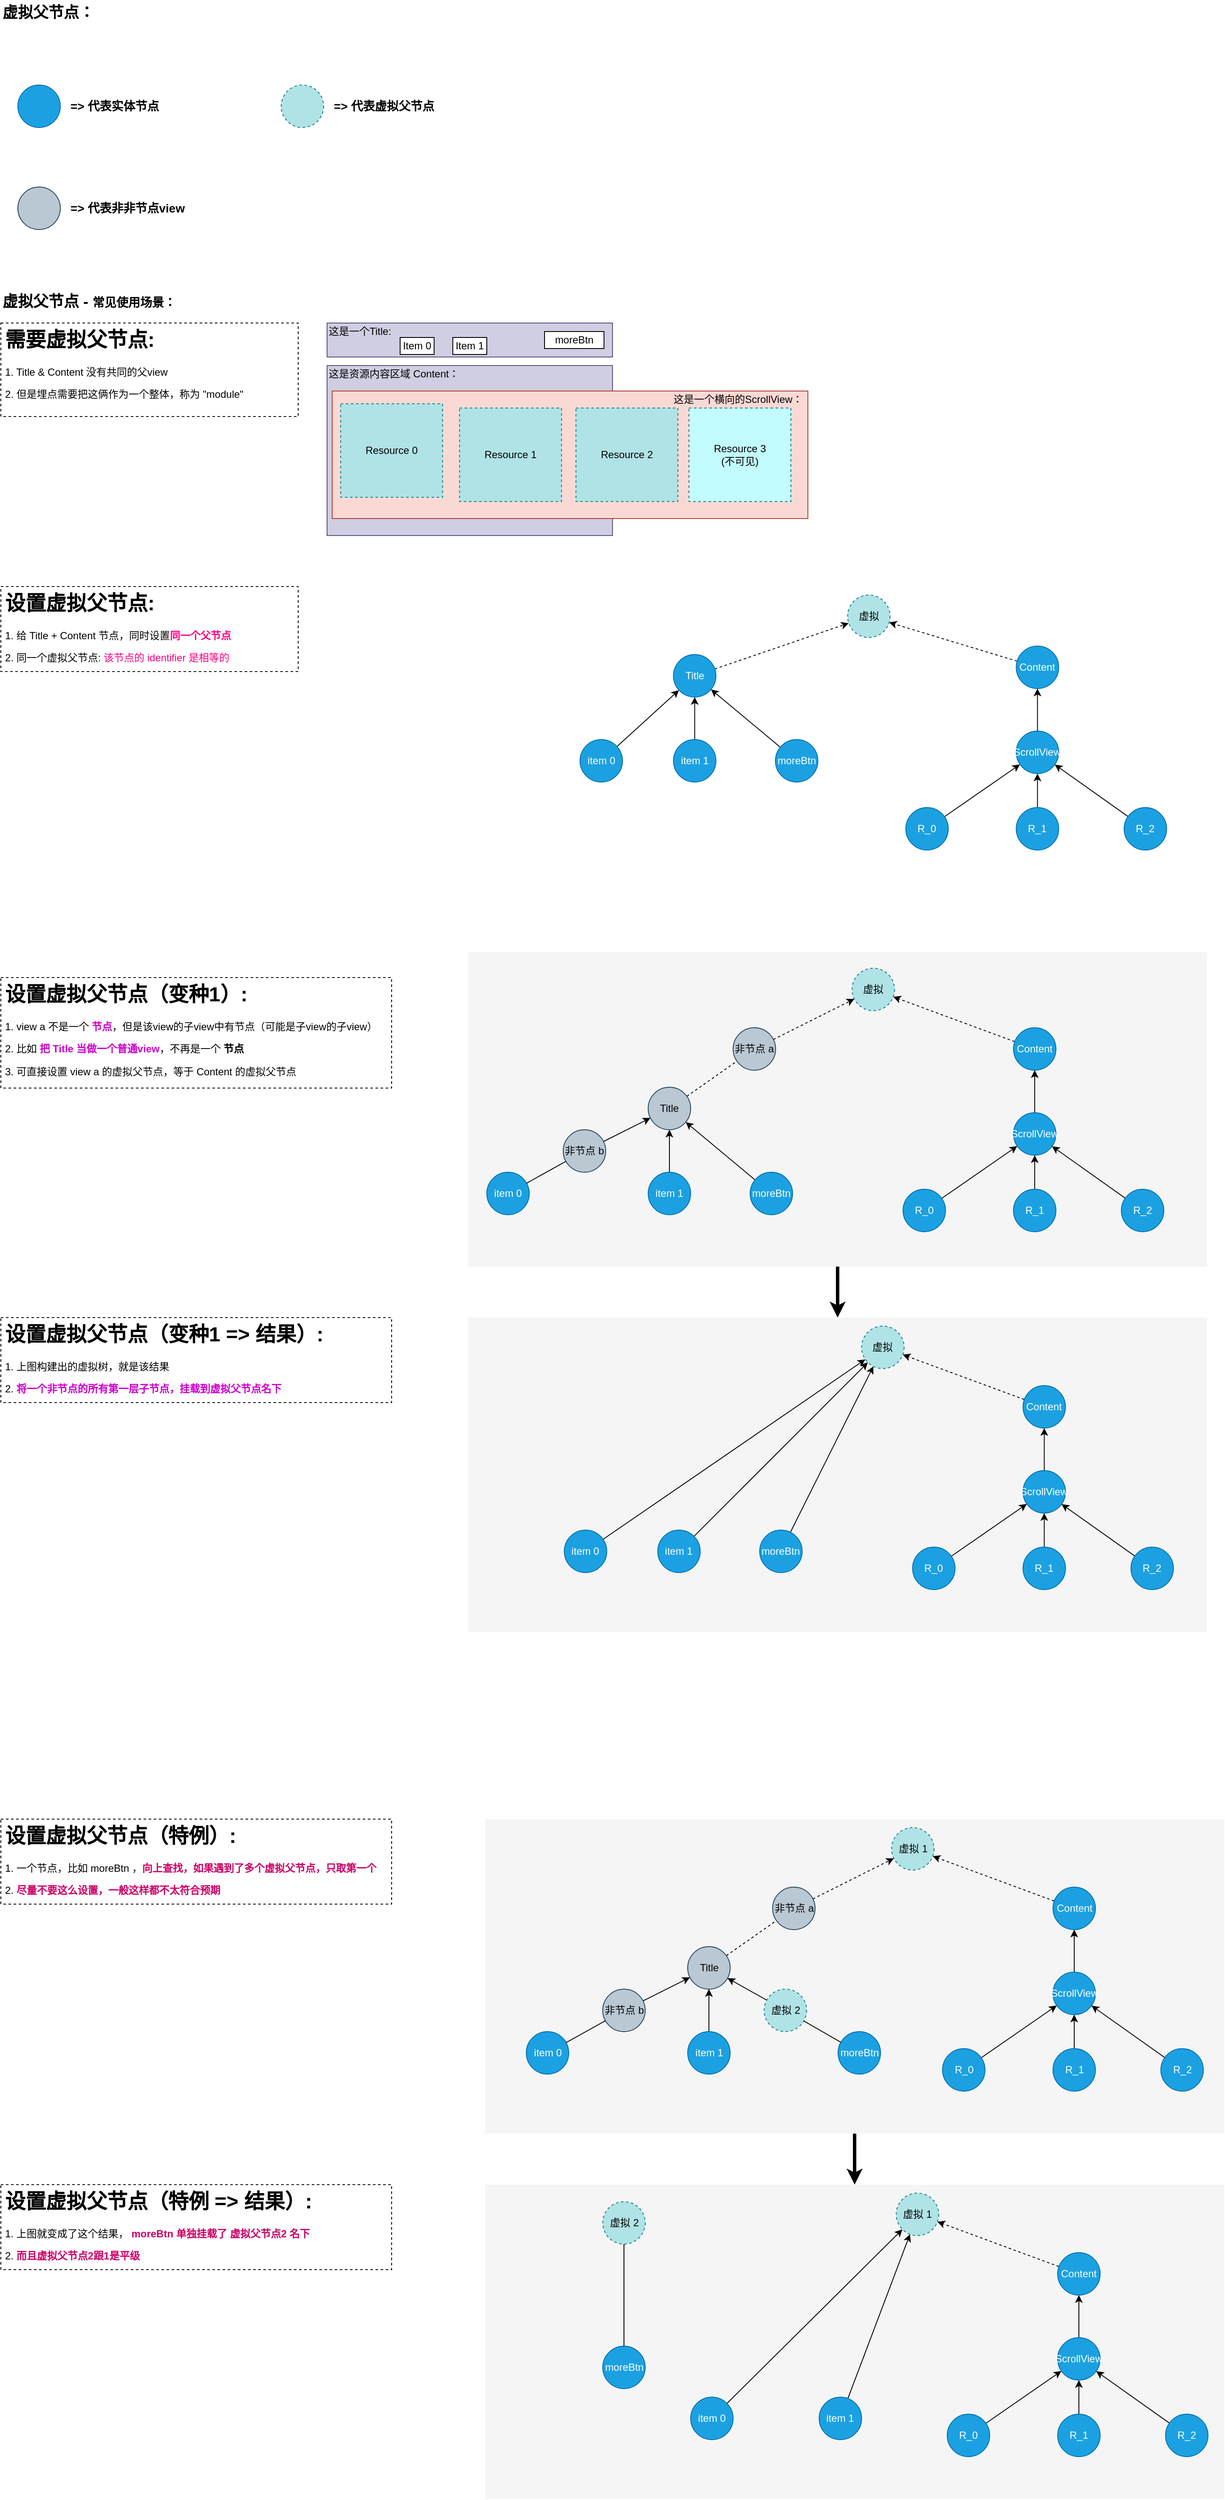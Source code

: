 <mxfile version="15.2.9" type="github">
  <diagram id="3_sE-vV-cq98WUEVYZYl" name="Page-1">
    <mxGraphModel dx="2022" dy="1129" grid="1" gridSize="10" guides="1" tooltips="1" connect="1" arrows="1" fold="1" page="1" pageScale="1" pageWidth="827" pageHeight="1169" math="0" shadow="0">
      <root>
        <mxCell id="0" />
        <mxCell id="1" parent="0" />
        <mxCell id="PMKHWleo4ZkFc0uf_kHP-162" style="edgeStyle=none;rounded=0;orthogonalLoop=1;jettySize=auto;html=1;strokeWidth=4;" edge="1" parent="1" source="PMKHWleo4ZkFc0uf_kHP-135" target="PMKHWleo4ZkFc0uf_kHP-136">
          <mxGeometry relative="1" as="geometry" />
        </mxCell>
        <mxCell id="PMKHWleo4ZkFc0uf_kHP-135" value="" style="rounded=0;whiteSpace=wrap;html=1;dashed=1;strokeColor=none;fillColor=#f5f5f5;fontColor=#333333;" vertex="1" parent="1">
          <mxGeometry x="600" y="2170" width="870" height="370" as="geometry" />
        </mxCell>
        <mxCell id="PMKHWleo4ZkFc0uf_kHP-132" value="" style="rounded=0;whiteSpace=wrap;html=1;dashed=1;strokeColor=none;fillColor=#f5f5f5;fontColor=#333333;" vertex="1" parent="1">
          <mxGeometry x="580" y="1580" width="870" height="370" as="geometry" />
        </mxCell>
        <mxCell id="PMKHWleo4ZkFc0uf_kHP-133" style="edgeStyle=none;rounded=0;orthogonalLoop=1;jettySize=auto;html=1;strokeWidth=4;" edge="1" parent="1" source="PMKHWleo4ZkFc0uf_kHP-131" target="PMKHWleo4ZkFc0uf_kHP-132">
          <mxGeometry relative="1" as="geometry" />
        </mxCell>
        <mxCell id="PMKHWleo4ZkFc0uf_kHP-131" value="" style="rounded=0;whiteSpace=wrap;html=1;dashed=1;strokeColor=none;fillColor=#f5f5f5;fontColor=#333333;" vertex="1" parent="1">
          <mxGeometry x="580" y="1150" width="870" height="370" as="geometry" />
        </mxCell>
        <mxCell id="PMKHWleo4ZkFc0uf_kHP-1" value="&lt;b&gt;&lt;font style=&quot;font-size: 18px&quot;&gt;虚拟父节点：&lt;/font&gt;&lt;/b&gt;" style="text;html=1;strokeColor=none;fillColor=none;align=left;verticalAlign=middle;whiteSpace=wrap;rounded=0;" vertex="1" parent="1">
          <mxGeometry x="30" y="30" width="180" height="30" as="geometry" />
        </mxCell>
        <mxCell id="PMKHWleo4ZkFc0uf_kHP-2" value="" style="ellipse;whiteSpace=wrap;html=1;aspect=fixed;fillColor=#1ba1e2;strokeColor=#006EAF;fontColor=#ffffff;" vertex="1" parent="1">
          <mxGeometry x="50" y="130" width="50" height="50" as="geometry" />
        </mxCell>
        <mxCell id="PMKHWleo4ZkFc0uf_kHP-3" value="" style="ellipse;whiteSpace=wrap;html=1;aspect=fixed;fillColor=#b0e3e6;strokeColor=#0e8088;dashed=1;" vertex="1" parent="1">
          <mxGeometry x="360" y="130" width="50" height="50" as="geometry" />
        </mxCell>
        <mxCell id="PMKHWleo4ZkFc0uf_kHP-4" value="&lt;font style=&quot;font-size: 14px&quot;&gt;&lt;b&gt;=&amp;gt; 代表实体节点&lt;/b&gt;&lt;/font&gt;" style="text;html=1;strokeColor=none;fillColor=none;align=left;verticalAlign=middle;whiteSpace=wrap;rounded=0;" vertex="1" parent="1">
          <mxGeometry x="110" y="145" width="150" height="20" as="geometry" />
        </mxCell>
        <mxCell id="PMKHWleo4ZkFc0uf_kHP-5" value="&lt;font style=&quot;font-size: 14px&quot;&gt;&lt;b&gt;=&amp;gt; 代表虚拟父节点&lt;/b&gt;&lt;/font&gt;" style="text;html=1;strokeColor=none;fillColor=none;align=left;verticalAlign=middle;whiteSpace=wrap;rounded=0;" vertex="1" parent="1">
          <mxGeometry x="420" y="145" width="150" height="20" as="geometry" />
        </mxCell>
        <mxCell id="PMKHWleo4ZkFc0uf_kHP-31" style="edgeStyle=none;rounded=0;orthogonalLoop=1;jettySize=auto;html=1;dashed=1;" edge="1" parent="1" source="PMKHWleo4ZkFc0uf_kHP-6" target="PMKHWleo4ZkFc0uf_kHP-29">
          <mxGeometry relative="1" as="geometry" />
        </mxCell>
        <mxCell id="PMKHWleo4ZkFc0uf_kHP-6" value="Content" style="ellipse;whiteSpace=wrap;html=1;aspect=fixed;fillColor=#1ba1e2;strokeColor=#006EAF;fontColor=#ffffff;" vertex="1" parent="1">
          <mxGeometry x="1225.25" y="790" width="50" height="50" as="geometry" />
        </mxCell>
        <mxCell id="PMKHWleo4ZkFc0uf_kHP-8" value="&lt;b&gt;&lt;font style=&quot;font-size: 18px&quot;&gt;虚拟父节点 - &lt;/font&gt;&lt;font style=&quot;font-size: 14px&quot;&gt;常见使用场景：&lt;/font&gt;&lt;/b&gt;" style="text;html=1;strokeColor=none;fillColor=none;align=left;verticalAlign=middle;whiteSpace=wrap;rounded=0;" vertex="1" parent="1">
          <mxGeometry x="30" y="370" width="270" height="30" as="geometry" />
        </mxCell>
        <mxCell id="PMKHWleo4ZkFc0uf_kHP-9" value="" style="ellipse;whiteSpace=wrap;html=1;aspect=fixed;fillColor=#bac8d3;strokeColor=#23445d;" vertex="1" parent="1">
          <mxGeometry x="50" y="250" width="50" height="50" as="geometry" />
        </mxCell>
        <mxCell id="PMKHWleo4ZkFc0uf_kHP-10" value="&lt;font style=&quot;font-size: 14px&quot;&gt;&lt;b&gt;=&amp;gt; 代表非非节点view&lt;/b&gt;&lt;/font&gt;" style="text;html=1;strokeColor=none;fillColor=none;align=left;verticalAlign=middle;whiteSpace=wrap;rounded=0;" vertex="1" parent="1">
          <mxGeometry x="110" y="265" width="170" height="20" as="geometry" />
        </mxCell>
        <mxCell id="PMKHWleo4ZkFc0uf_kHP-30" style="rounded=0;orthogonalLoop=1;jettySize=auto;html=1;dashed=1;" edge="1" parent="1" source="PMKHWleo4ZkFc0uf_kHP-11" target="PMKHWleo4ZkFc0uf_kHP-29">
          <mxGeometry relative="1" as="geometry" />
        </mxCell>
        <mxCell id="PMKHWleo4ZkFc0uf_kHP-11" value="Title" style="ellipse;whiteSpace=wrap;html=1;aspect=fixed;fillColor=#1ba1e2;strokeColor=#006EAF;fontColor=#ffffff;" vertex="1" parent="1">
          <mxGeometry x="821.75" y="800" width="50" height="50" as="geometry" />
        </mxCell>
        <mxCell id="PMKHWleo4ZkFc0uf_kHP-12" value="" style="rounded=0;whiteSpace=wrap;html=1;fillColor=#d0cee2;strokeColor=#56517e;" vertex="1" parent="1">
          <mxGeometry x="414" y="410" width="336" height="40" as="geometry" />
        </mxCell>
        <mxCell id="PMKHWleo4ZkFc0uf_kHP-13" value="" style="rounded=0;whiteSpace=wrap;html=1;fillColor=#d0cee2;strokeColor=#56517e;" vertex="1" parent="1">
          <mxGeometry x="414" y="460" width="336" height="200" as="geometry" />
        </mxCell>
        <mxCell id="PMKHWleo4ZkFc0uf_kHP-14" value="这是资源内容区域 Content：" style="text;html=1;strokeColor=none;fillColor=none;align=left;verticalAlign=middle;whiteSpace=wrap;rounded=0;" vertex="1" parent="1">
          <mxGeometry x="414" y="460" width="186" height="20" as="geometry" />
        </mxCell>
        <mxCell id="PMKHWleo4ZkFc0uf_kHP-15" value="这是一个Title:" style="text;html=1;strokeColor=none;fillColor=none;align=left;verticalAlign=middle;whiteSpace=wrap;rounded=0;" vertex="1" parent="1">
          <mxGeometry x="414" y="410" width="86" height="20" as="geometry" />
        </mxCell>
        <mxCell id="PMKHWleo4ZkFc0uf_kHP-16" value="Item 0" style="rounded=0;whiteSpace=wrap;html=1;" vertex="1" parent="1">
          <mxGeometry x="500" y="427" width="40" height="20" as="geometry" />
        </mxCell>
        <mxCell id="PMKHWleo4ZkFc0uf_kHP-17" value="Item 1" style="rounded=0;whiteSpace=wrap;html=1;" vertex="1" parent="1">
          <mxGeometry x="562" y="427" width="40" height="20" as="geometry" />
        </mxCell>
        <mxCell id="PMKHWleo4ZkFc0uf_kHP-18" value="moreBtn" style="rounded=0;whiteSpace=wrap;html=1;" vertex="1" parent="1">
          <mxGeometry x="670" y="420" width="70" height="20" as="geometry" />
        </mxCell>
        <mxCell id="PMKHWleo4ZkFc0uf_kHP-20" value="" style="rounded=0;whiteSpace=wrap;html=1;fillColor=#fad9d5;strokeColor=#ae4132;" vertex="1" parent="1">
          <mxGeometry x="420" y="490" width="560" height="150" as="geometry" />
        </mxCell>
        <mxCell id="PMKHWleo4ZkFc0uf_kHP-21" value="这是一个横向的ScrollView：" style="text;html=1;strokeColor=none;fillColor=none;align=left;verticalAlign=middle;whiteSpace=wrap;rounded=0;" vertex="1" parent="1">
          <mxGeometry x="820" y="490" width="160" height="20" as="geometry" />
        </mxCell>
        <mxCell id="PMKHWleo4ZkFc0uf_kHP-23" value="Resource 0" style="rounded=0;whiteSpace=wrap;html=1;dashed=1;strokeColor=#0e8088;fillColor=#b0e3e6;" vertex="1" parent="1">
          <mxGeometry x="430" y="505" width="120" height="110" as="geometry" />
        </mxCell>
        <mxCell id="PMKHWleo4ZkFc0uf_kHP-24" value="Resource 1" style="rounded=0;whiteSpace=wrap;html=1;dashed=1;strokeColor=#0e8088;fillColor=#b0e3e6;" vertex="1" parent="1">
          <mxGeometry x="570" y="510" width="120" height="110" as="geometry" />
        </mxCell>
        <mxCell id="PMKHWleo4ZkFc0uf_kHP-25" value="Resource 2" style="rounded=0;whiteSpace=wrap;html=1;dashed=1;strokeColor=#0e8088;fillColor=#b0e3e6;" vertex="1" parent="1">
          <mxGeometry x="707" y="510" width="120" height="110" as="geometry" />
        </mxCell>
        <mxCell id="PMKHWleo4ZkFc0uf_kHP-26" value="Resource 3&lt;br&gt;(不可见)" style="rounded=0;whiteSpace=wrap;html=1;dashed=1;strokeColor=#0e8088;fillColor=#C3FCFF;" vertex="1" parent="1">
          <mxGeometry x="840" y="510" width="120" height="110" as="geometry" />
        </mxCell>
        <mxCell id="PMKHWleo4ZkFc0uf_kHP-28" value="&lt;h1&gt;需要虚拟父节点:&amp;nbsp;&lt;/h1&gt;&lt;p&gt;1. Title &amp;amp; Content 没有共同的父view&lt;/p&gt;&lt;p&gt;2. 但是埋点需要把这俩作为一个整体，称为 &quot;module&quot;&lt;/p&gt;" style="text;html=1;strokeColor=default;fillColor=none;spacing=5;spacingTop=-20;whiteSpace=wrap;overflow=hidden;rounded=0;dashed=1;" vertex="1" parent="1">
          <mxGeometry x="30" y="410" width="350" height="110" as="geometry" />
        </mxCell>
        <mxCell id="PMKHWleo4ZkFc0uf_kHP-29" value="虚拟" style="ellipse;whiteSpace=wrap;html=1;aspect=fixed;fillColor=#b0e3e6;strokeColor=#0e8088;dashed=1;" vertex="1" parent="1">
          <mxGeometry x="1026.75" y="730" width="50" height="50" as="geometry" />
        </mxCell>
        <mxCell id="PMKHWleo4ZkFc0uf_kHP-35" style="edgeStyle=none;rounded=0;orthogonalLoop=1;jettySize=auto;html=1;" edge="1" parent="1" source="PMKHWleo4ZkFc0uf_kHP-32" target="PMKHWleo4ZkFc0uf_kHP-11">
          <mxGeometry relative="1" as="geometry" />
        </mxCell>
        <mxCell id="PMKHWleo4ZkFc0uf_kHP-32" value="item 0" style="ellipse;whiteSpace=wrap;html=1;aspect=fixed;fillColor=#1ba1e2;strokeColor=#006EAF;fontColor=#ffffff;" vertex="1" parent="1">
          <mxGeometry x="711.75" y="900" width="50" height="50" as="geometry" />
        </mxCell>
        <mxCell id="PMKHWleo4ZkFc0uf_kHP-36" style="edgeStyle=none;rounded=0;orthogonalLoop=1;jettySize=auto;html=1;" edge="1" parent="1" source="PMKHWleo4ZkFc0uf_kHP-33" target="PMKHWleo4ZkFc0uf_kHP-11">
          <mxGeometry relative="1" as="geometry" />
        </mxCell>
        <mxCell id="PMKHWleo4ZkFc0uf_kHP-33" value="item 1" style="ellipse;whiteSpace=wrap;html=1;aspect=fixed;fillColor=#1ba1e2;strokeColor=#006EAF;fontColor=#ffffff;" vertex="1" parent="1">
          <mxGeometry x="821.75" y="900" width="50" height="50" as="geometry" />
        </mxCell>
        <mxCell id="PMKHWleo4ZkFc0uf_kHP-37" style="edgeStyle=none;rounded=0;orthogonalLoop=1;jettySize=auto;html=1;" edge="1" parent="1" source="PMKHWleo4ZkFc0uf_kHP-34" target="PMKHWleo4ZkFc0uf_kHP-11">
          <mxGeometry relative="1" as="geometry" />
        </mxCell>
        <mxCell id="PMKHWleo4ZkFc0uf_kHP-34" value="moreBtn" style="ellipse;whiteSpace=wrap;html=1;aspect=fixed;fillColor=#1ba1e2;strokeColor=#006EAF;fontColor=#ffffff;" vertex="1" parent="1">
          <mxGeometry x="941.75" y="900" width="50" height="50" as="geometry" />
        </mxCell>
        <mxCell id="PMKHWleo4ZkFc0uf_kHP-42" style="edgeStyle=none;rounded=0;orthogonalLoop=1;jettySize=auto;html=1;" edge="1" parent="1" source="PMKHWleo4ZkFc0uf_kHP-38" target="PMKHWleo4ZkFc0uf_kHP-6">
          <mxGeometry relative="1" as="geometry" />
        </mxCell>
        <mxCell id="PMKHWleo4ZkFc0uf_kHP-38" value="ScrollView" style="ellipse;whiteSpace=wrap;html=1;aspect=fixed;fillColor=#1ba1e2;strokeColor=#006EAF;fontColor=#ffffff;" vertex="1" parent="1">
          <mxGeometry x="1225.25" y="890" width="50" height="50" as="geometry" />
        </mxCell>
        <mxCell id="PMKHWleo4ZkFc0uf_kHP-43" style="edgeStyle=none;rounded=0;orthogonalLoop=1;jettySize=auto;html=1;" edge="1" parent="1" source="PMKHWleo4ZkFc0uf_kHP-39" target="PMKHWleo4ZkFc0uf_kHP-38">
          <mxGeometry relative="1" as="geometry" />
        </mxCell>
        <mxCell id="PMKHWleo4ZkFc0uf_kHP-39" value="R_0" style="ellipse;whiteSpace=wrap;html=1;aspect=fixed;fillColor=#1ba1e2;strokeColor=#006EAF;fontColor=#ffffff;" vertex="1" parent="1">
          <mxGeometry x="1095.25" y="980" width="50" height="50" as="geometry" />
        </mxCell>
        <mxCell id="PMKHWleo4ZkFc0uf_kHP-44" style="edgeStyle=none;rounded=0;orthogonalLoop=1;jettySize=auto;html=1;" edge="1" parent="1" source="PMKHWleo4ZkFc0uf_kHP-40" target="PMKHWleo4ZkFc0uf_kHP-38">
          <mxGeometry relative="1" as="geometry" />
        </mxCell>
        <mxCell id="PMKHWleo4ZkFc0uf_kHP-40" value="R_1" style="ellipse;whiteSpace=wrap;html=1;aspect=fixed;fillColor=#1ba1e2;strokeColor=#006EAF;fontColor=#ffffff;" vertex="1" parent="1">
          <mxGeometry x="1225.25" y="980" width="50" height="50" as="geometry" />
        </mxCell>
        <mxCell id="PMKHWleo4ZkFc0uf_kHP-45" style="edgeStyle=none;rounded=0;orthogonalLoop=1;jettySize=auto;html=1;" edge="1" parent="1" source="PMKHWleo4ZkFc0uf_kHP-41" target="PMKHWleo4ZkFc0uf_kHP-38">
          <mxGeometry relative="1" as="geometry" />
        </mxCell>
        <mxCell id="PMKHWleo4ZkFc0uf_kHP-41" value="R_2" style="ellipse;whiteSpace=wrap;html=1;aspect=fixed;fillColor=#1ba1e2;strokeColor=#006EAF;fontColor=#ffffff;" vertex="1" parent="1">
          <mxGeometry x="1352.25" y="980" width="50" height="50" as="geometry" />
        </mxCell>
        <mxCell id="PMKHWleo4ZkFc0uf_kHP-46" value="&lt;h1&gt;设置虚拟父节点:&amp;nbsp;&lt;/h1&gt;&lt;p&gt;1. 给 Title + Content 节点，同时设置&lt;b&gt;&lt;font color=&quot;#ff0080&quot;&gt;同一个父节点&lt;/font&gt;&lt;/b&gt;&lt;/p&gt;&lt;p&gt;2. 同一个虚拟父节点: &lt;font color=&quot;#ff0080&quot;&gt;该节点的 identifier 是相等的&lt;/font&gt;&lt;/p&gt;" style="text;html=1;strokeColor=default;fillColor=none;spacing=5;spacingTop=-20;whiteSpace=wrap;overflow=hidden;rounded=0;dashed=1;" vertex="1" parent="1">
          <mxGeometry x="30" y="720" width="350" height="100" as="geometry" />
        </mxCell>
        <mxCell id="PMKHWleo4ZkFc0uf_kHP-47" style="edgeStyle=none;rounded=0;orthogonalLoop=1;jettySize=auto;html=1;dashed=1;" edge="1" parent="1" source="PMKHWleo4ZkFc0uf_kHP-48" target="PMKHWleo4ZkFc0uf_kHP-51">
          <mxGeometry relative="1" as="geometry" />
        </mxCell>
        <mxCell id="PMKHWleo4ZkFc0uf_kHP-48" value="Content" style="ellipse;whiteSpace=wrap;html=1;aspect=fixed;fillColor=#1ba1e2;strokeColor=#006EAF;fontColor=#ffffff;" vertex="1" parent="1">
          <mxGeometry x="1222" y="1239" width="50" height="50" as="geometry" />
        </mxCell>
        <mxCell id="PMKHWleo4ZkFc0uf_kHP-49" style="rounded=0;orthogonalLoop=1;jettySize=auto;html=1;dashed=1;startArrow=none;" edge="1" parent="1" source="PMKHWleo4ZkFc0uf_kHP-66" target="PMKHWleo4ZkFc0uf_kHP-51">
          <mxGeometry relative="1" as="geometry" />
        </mxCell>
        <mxCell id="PMKHWleo4ZkFc0uf_kHP-51" value="虚拟" style="ellipse;whiteSpace=wrap;html=1;aspect=fixed;fillColor=#b0e3e6;strokeColor=#0e8088;dashed=1;" vertex="1" parent="1">
          <mxGeometry x="1032" y="1169" width="50" height="50" as="geometry" />
        </mxCell>
        <mxCell id="PMKHWleo4ZkFc0uf_kHP-52" style="edgeStyle=none;rounded=0;orthogonalLoop=1;jettySize=auto;html=1;startArrow=none;" edge="1" parent="1" source="PMKHWleo4ZkFc0uf_kHP-93" target="PMKHWleo4ZkFc0uf_kHP-69">
          <mxGeometry relative="1" as="geometry">
            <mxPoint x="798.501" y="1380.817" as="targetPoint" />
          </mxGeometry>
        </mxCell>
        <mxCell id="PMKHWleo4ZkFc0uf_kHP-53" value="item 0" style="ellipse;whiteSpace=wrap;html=1;aspect=fixed;fillColor=#1ba1e2;strokeColor=#006EAF;fontColor=#ffffff;" vertex="1" parent="1">
          <mxGeometry x="602" y="1409" width="50" height="50" as="geometry" />
        </mxCell>
        <mxCell id="PMKHWleo4ZkFc0uf_kHP-54" style="edgeStyle=none;rounded=0;orthogonalLoop=1;jettySize=auto;html=1;" edge="1" parent="1" source="PMKHWleo4ZkFc0uf_kHP-55" target="PMKHWleo4ZkFc0uf_kHP-69">
          <mxGeometry relative="1" as="geometry">
            <mxPoint x="817" y="1389" as="targetPoint" />
          </mxGeometry>
        </mxCell>
        <mxCell id="PMKHWleo4ZkFc0uf_kHP-55" value="item 1" style="ellipse;whiteSpace=wrap;html=1;aspect=fixed;fillColor=#1ba1e2;strokeColor=#006EAF;fontColor=#ffffff;" vertex="1" parent="1">
          <mxGeometry x="792" y="1409" width="50" height="50" as="geometry" />
        </mxCell>
        <mxCell id="PMKHWleo4ZkFc0uf_kHP-56" style="edgeStyle=none;rounded=0;orthogonalLoop=1;jettySize=auto;html=1;" edge="1" parent="1" source="PMKHWleo4ZkFc0uf_kHP-57" target="PMKHWleo4ZkFc0uf_kHP-69">
          <mxGeometry relative="1" as="geometry">
            <mxPoint x="836.206" y="1380.005" as="targetPoint" />
          </mxGeometry>
        </mxCell>
        <mxCell id="PMKHWleo4ZkFc0uf_kHP-57" value="moreBtn" style="ellipse;whiteSpace=wrap;html=1;aspect=fixed;fillColor=#1ba1e2;strokeColor=#006EAF;fontColor=#ffffff;" vertex="1" parent="1">
          <mxGeometry x="912" y="1409" width="50" height="50" as="geometry" />
        </mxCell>
        <mxCell id="PMKHWleo4ZkFc0uf_kHP-58" style="edgeStyle=none;rounded=0;orthogonalLoop=1;jettySize=auto;html=1;" edge="1" parent="1" source="PMKHWleo4ZkFc0uf_kHP-59" target="PMKHWleo4ZkFc0uf_kHP-48">
          <mxGeometry relative="1" as="geometry" />
        </mxCell>
        <mxCell id="PMKHWleo4ZkFc0uf_kHP-59" value="ScrollView" style="ellipse;whiteSpace=wrap;html=1;aspect=fixed;fillColor=#1ba1e2;strokeColor=#006EAF;fontColor=#ffffff;" vertex="1" parent="1">
          <mxGeometry x="1222" y="1339" width="50" height="50" as="geometry" />
        </mxCell>
        <mxCell id="PMKHWleo4ZkFc0uf_kHP-60" style="edgeStyle=none;rounded=0;orthogonalLoop=1;jettySize=auto;html=1;" edge="1" parent="1" source="PMKHWleo4ZkFc0uf_kHP-61" target="PMKHWleo4ZkFc0uf_kHP-59">
          <mxGeometry relative="1" as="geometry" />
        </mxCell>
        <mxCell id="PMKHWleo4ZkFc0uf_kHP-61" value="R_0" style="ellipse;whiteSpace=wrap;html=1;aspect=fixed;fillColor=#1ba1e2;strokeColor=#006EAF;fontColor=#ffffff;" vertex="1" parent="1">
          <mxGeometry x="1092" y="1429" width="50" height="50" as="geometry" />
        </mxCell>
        <mxCell id="PMKHWleo4ZkFc0uf_kHP-62" style="edgeStyle=none;rounded=0;orthogonalLoop=1;jettySize=auto;html=1;" edge="1" parent="1" source="PMKHWleo4ZkFc0uf_kHP-63" target="PMKHWleo4ZkFc0uf_kHP-59">
          <mxGeometry relative="1" as="geometry" />
        </mxCell>
        <mxCell id="PMKHWleo4ZkFc0uf_kHP-63" value="R_1" style="ellipse;whiteSpace=wrap;html=1;aspect=fixed;fillColor=#1ba1e2;strokeColor=#006EAF;fontColor=#ffffff;" vertex="1" parent="1">
          <mxGeometry x="1222" y="1429" width="50" height="50" as="geometry" />
        </mxCell>
        <mxCell id="PMKHWleo4ZkFc0uf_kHP-64" style="edgeStyle=none;rounded=0;orthogonalLoop=1;jettySize=auto;html=1;" edge="1" parent="1" source="PMKHWleo4ZkFc0uf_kHP-65" target="PMKHWleo4ZkFc0uf_kHP-59">
          <mxGeometry relative="1" as="geometry" />
        </mxCell>
        <mxCell id="PMKHWleo4ZkFc0uf_kHP-65" value="R_2" style="ellipse;whiteSpace=wrap;html=1;aspect=fixed;fillColor=#1ba1e2;strokeColor=#006EAF;fontColor=#ffffff;" vertex="1" parent="1">
          <mxGeometry x="1349" y="1429" width="50" height="50" as="geometry" />
        </mxCell>
        <mxCell id="PMKHWleo4ZkFc0uf_kHP-66" value="非节点 a" style="ellipse;whiteSpace=wrap;html=1;aspect=fixed;fillColor=#bac8d3;strokeColor=#23445d;" vertex="1" parent="1">
          <mxGeometry x="892" y="1239" width="50" height="50" as="geometry" />
        </mxCell>
        <mxCell id="PMKHWleo4ZkFc0uf_kHP-67" value="" style="rounded=0;orthogonalLoop=1;jettySize=auto;html=1;dashed=1;endArrow=none;startArrow=none;" edge="1" parent="1" source="PMKHWleo4ZkFc0uf_kHP-69" target="PMKHWleo4ZkFc0uf_kHP-66">
          <mxGeometry relative="1" as="geometry">
            <mxPoint x="857.691" y="1311.736" as="sourcePoint" />
            <mxPoint x="910.788" y="1289.005" as="targetPoint" />
          </mxGeometry>
        </mxCell>
        <mxCell id="PMKHWleo4ZkFc0uf_kHP-68" value="&lt;h1&gt;设置虚拟父节点（变种1）:&amp;nbsp;&lt;/h1&gt;&lt;p&gt;1. view a 不是一个 &lt;b&gt;&lt;font color=&quot;#cc00cc&quot;&gt;节点&lt;/font&gt;&lt;/b&gt;，但是该view的子view中有节点（可能是子view的子view）&lt;/p&gt;&lt;p&gt;2. 比如 &lt;b&gt;&lt;font color=&quot;#cc00cc&quot;&gt;把 Title 当做一个普通view&lt;/font&gt;&lt;/b&gt;，不再是一个 &lt;b&gt;节点&lt;/b&gt;&lt;/p&gt;&lt;p&gt;3. 可直接设置 view a 的虚拟父节点，等于 Content 的虚拟父节点&lt;/p&gt;" style="text;html=1;strokeColor=default;fillColor=none;spacing=5;spacingTop=-20;whiteSpace=wrap;overflow=hidden;rounded=0;dashed=1;" vertex="1" parent="1">
          <mxGeometry x="30" y="1180" width="460" height="130" as="geometry" />
        </mxCell>
        <mxCell id="PMKHWleo4ZkFc0uf_kHP-69" value="Title" style="ellipse;whiteSpace=wrap;html=1;aspect=fixed;fillColor=#bac8d3;strokeColor=#23445d;" vertex="1" parent="1">
          <mxGeometry x="792" y="1309" width="50" height="50" as="geometry" />
        </mxCell>
        <mxCell id="PMKHWleo4ZkFc0uf_kHP-71" style="edgeStyle=none;rounded=0;orthogonalLoop=1;jettySize=auto;html=1;dashed=1;" edge="1" parent="1" source="PMKHWleo4ZkFc0uf_kHP-72" target="PMKHWleo4ZkFc0uf_kHP-74">
          <mxGeometry relative="1" as="geometry" />
        </mxCell>
        <mxCell id="PMKHWleo4ZkFc0uf_kHP-72" value="Content" style="ellipse;whiteSpace=wrap;html=1;aspect=fixed;fillColor=#1ba1e2;strokeColor=#006EAF;fontColor=#ffffff;" vertex="1" parent="1">
          <mxGeometry x="1233.25" y="1660" width="50" height="50" as="geometry" />
        </mxCell>
        <mxCell id="PMKHWleo4ZkFc0uf_kHP-74" value="虚拟" style="ellipse;whiteSpace=wrap;html=1;aspect=fixed;fillColor=#b0e3e6;strokeColor=#0e8088;dashed=1;" vertex="1" parent="1">
          <mxGeometry x="1043.25" y="1590" width="50" height="50" as="geometry" />
        </mxCell>
        <mxCell id="PMKHWleo4ZkFc0uf_kHP-75" style="edgeStyle=none;rounded=0;orthogonalLoop=1;jettySize=auto;html=1;" edge="1" parent="1" source="PMKHWleo4ZkFc0uf_kHP-76" target="PMKHWleo4ZkFc0uf_kHP-74">
          <mxGeometry relative="1" as="geometry">
            <mxPoint x="809.751" y="1771.817" as="targetPoint" />
          </mxGeometry>
        </mxCell>
        <mxCell id="PMKHWleo4ZkFc0uf_kHP-76" value="item 0" style="ellipse;whiteSpace=wrap;html=1;aspect=fixed;fillColor=#1ba1e2;strokeColor=#006EAF;fontColor=#ffffff;" vertex="1" parent="1">
          <mxGeometry x="693.25" y="1830" width="50" height="50" as="geometry" />
        </mxCell>
        <mxCell id="PMKHWleo4ZkFc0uf_kHP-77" style="edgeStyle=none;rounded=0;orthogonalLoop=1;jettySize=auto;html=1;" edge="1" parent="1" source="PMKHWleo4ZkFc0uf_kHP-78" target="PMKHWleo4ZkFc0uf_kHP-74">
          <mxGeometry relative="1" as="geometry">
            <mxPoint x="828.25" y="1780" as="targetPoint" />
          </mxGeometry>
        </mxCell>
        <mxCell id="PMKHWleo4ZkFc0uf_kHP-78" value="item 1" style="ellipse;whiteSpace=wrap;html=1;aspect=fixed;fillColor=#1ba1e2;strokeColor=#006EAF;fontColor=#ffffff;" vertex="1" parent="1">
          <mxGeometry x="803.25" y="1830" width="50" height="50" as="geometry" />
        </mxCell>
        <mxCell id="PMKHWleo4ZkFc0uf_kHP-79" style="edgeStyle=none;rounded=0;orthogonalLoop=1;jettySize=auto;html=1;" edge="1" parent="1" source="PMKHWleo4ZkFc0uf_kHP-80" target="PMKHWleo4ZkFc0uf_kHP-74">
          <mxGeometry relative="1" as="geometry">
            <mxPoint x="847.456" y="1771.005" as="targetPoint" />
          </mxGeometry>
        </mxCell>
        <mxCell id="PMKHWleo4ZkFc0uf_kHP-80" value="moreBtn" style="ellipse;whiteSpace=wrap;html=1;aspect=fixed;fillColor=#1ba1e2;strokeColor=#006EAF;fontColor=#ffffff;" vertex="1" parent="1">
          <mxGeometry x="923.25" y="1830" width="50" height="50" as="geometry" />
        </mxCell>
        <mxCell id="PMKHWleo4ZkFc0uf_kHP-81" style="edgeStyle=none;rounded=0;orthogonalLoop=1;jettySize=auto;html=1;" edge="1" parent="1" source="PMKHWleo4ZkFc0uf_kHP-82" target="PMKHWleo4ZkFc0uf_kHP-72">
          <mxGeometry relative="1" as="geometry" />
        </mxCell>
        <mxCell id="PMKHWleo4ZkFc0uf_kHP-82" value="ScrollView" style="ellipse;whiteSpace=wrap;html=1;aspect=fixed;fillColor=#1ba1e2;strokeColor=#006EAF;fontColor=#ffffff;" vertex="1" parent="1">
          <mxGeometry x="1233.25" y="1760" width="50" height="50" as="geometry" />
        </mxCell>
        <mxCell id="PMKHWleo4ZkFc0uf_kHP-83" style="edgeStyle=none;rounded=0;orthogonalLoop=1;jettySize=auto;html=1;" edge="1" parent="1" source="PMKHWleo4ZkFc0uf_kHP-84" target="PMKHWleo4ZkFc0uf_kHP-82">
          <mxGeometry relative="1" as="geometry" />
        </mxCell>
        <mxCell id="PMKHWleo4ZkFc0uf_kHP-84" value="R_0" style="ellipse;whiteSpace=wrap;html=1;aspect=fixed;fillColor=#1ba1e2;strokeColor=#006EAF;fontColor=#ffffff;" vertex="1" parent="1">
          <mxGeometry x="1103.25" y="1850" width="50" height="50" as="geometry" />
        </mxCell>
        <mxCell id="PMKHWleo4ZkFc0uf_kHP-85" style="edgeStyle=none;rounded=0;orthogonalLoop=1;jettySize=auto;html=1;" edge="1" parent="1" source="PMKHWleo4ZkFc0uf_kHP-86" target="PMKHWleo4ZkFc0uf_kHP-82">
          <mxGeometry relative="1" as="geometry" />
        </mxCell>
        <mxCell id="PMKHWleo4ZkFc0uf_kHP-86" value="R_1" style="ellipse;whiteSpace=wrap;html=1;aspect=fixed;fillColor=#1ba1e2;strokeColor=#006EAF;fontColor=#ffffff;" vertex="1" parent="1">
          <mxGeometry x="1233.25" y="1850" width="50" height="50" as="geometry" />
        </mxCell>
        <mxCell id="PMKHWleo4ZkFc0uf_kHP-87" style="edgeStyle=none;rounded=0;orthogonalLoop=1;jettySize=auto;html=1;" edge="1" parent="1" source="PMKHWleo4ZkFc0uf_kHP-88" target="PMKHWleo4ZkFc0uf_kHP-82">
          <mxGeometry relative="1" as="geometry" />
        </mxCell>
        <mxCell id="PMKHWleo4ZkFc0uf_kHP-88" value="R_2" style="ellipse;whiteSpace=wrap;html=1;aspect=fixed;fillColor=#1ba1e2;strokeColor=#006EAF;fontColor=#ffffff;" vertex="1" parent="1">
          <mxGeometry x="1360.25" y="1850" width="50" height="50" as="geometry" />
        </mxCell>
        <mxCell id="PMKHWleo4ZkFc0uf_kHP-92" value="&lt;h1&gt;设置虚拟父节点（变种1 =&amp;gt; 结果）:&amp;nbsp;&lt;/h1&gt;&lt;p&gt;1. 上图构建出的虚拟树，就是该结果&lt;/p&gt;&lt;p&gt;2. &lt;font color=&quot;#cc00cc&quot;&gt;&lt;b&gt;将一个非节点的所有第一层子节点，挂载到虚拟父节点名下&lt;/b&gt;&lt;/font&gt;&lt;/p&gt;" style="text;html=1;strokeColor=default;fillColor=none;spacing=5;spacingTop=-20;whiteSpace=wrap;overflow=hidden;rounded=0;dashed=1;" vertex="1" parent="1">
          <mxGeometry x="30" y="1580" width="460" height="100" as="geometry" />
        </mxCell>
        <mxCell id="PMKHWleo4ZkFc0uf_kHP-93" value="非节点 b" style="ellipse;whiteSpace=wrap;html=1;aspect=fixed;fillColor=#bac8d3;strokeColor=#23445d;" vertex="1" parent="1">
          <mxGeometry x="692" y="1359" width="50" height="50" as="geometry" />
        </mxCell>
        <mxCell id="PMKHWleo4ZkFc0uf_kHP-94" value="" style="edgeStyle=none;rounded=0;orthogonalLoop=1;jettySize=auto;html=1;endArrow=none;" edge="1" parent="1" source="PMKHWleo4ZkFc0uf_kHP-53" target="PMKHWleo4ZkFc0uf_kHP-93">
          <mxGeometry relative="1" as="geometry">
            <mxPoint x="725.471" y="1417.153" as="sourcePoint" />
            <mxPoint x="798.501" y="1350.817" as="targetPoint" />
          </mxGeometry>
        </mxCell>
        <mxCell id="PMKHWleo4ZkFc0uf_kHP-104" style="edgeStyle=none;rounded=0;orthogonalLoop=1;jettySize=auto;html=1;dashed=1;" edge="1" parent="1" source="PMKHWleo4ZkFc0uf_kHP-105" target="PMKHWleo4ZkFc0uf_kHP-107">
          <mxGeometry relative="1" as="geometry" />
        </mxCell>
        <mxCell id="PMKHWleo4ZkFc0uf_kHP-105" value="Content" style="ellipse;whiteSpace=wrap;html=1;aspect=fixed;fillColor=#1ba1e2;strokeColor=#006EAF;fontColor=#ffffff;" vertex="1" parent="1">
          <mxGeometry x="1268.5" y="2250" width="50" height="50" as="geometry" />
        </mxCell>
        <mxCell id="PMKHWleo4ZkFc0uf_kHP-106" style="rounded=0;orthogonalLoop=1;jettySize=auto;html=1;dashed=1;startArrow=none;" edge="1" parent="1" source="PMKHWleo4ZkFc0uf_kHP-122" target="PMKHWleo4ZkFc0uf_kHP-107">
          <mxGeometry relative="1" as="geometry" />
        </mxCell>
        <mxCell id="PMKHWleo4ZkFc0uf_kHP-107" value="虚拟 1" style="ellipse;whiteSpace=wrap;html=1;aspect=fixed;fillColor=#b0e3e6;strokeColor=#0e8088;dashed=1;" vertex="1" parent="1">
          <mxGeometry x="1078.5" y="2180" width="50" height="50" as="geometry" />
        </mxCell>
        <mxCell id="PMKHWleo4ZkFc0uf_kHP-108" style="edgeStyle=none;rounded=0;orthogonalLoop=1;jettySize=auto;html=1;startArrow=none;" edge="1" parent="1" source="PMKHWleo4ZkFc0uf_kHP-125" target="PMKHWleo4ZkFc0uf_kHP-124">
          <mxGeometry relative="1" as="geometry">
            <mxPoint x="845.001" y="2391.817" as="targetPoint" />
          </mxGeometry>
        </mxCell>
        <mxCell id="PMKHWleo4ZkFc0uf_kHP-109" value="item 0" style="ellipse;whiteSpace=wrap;html=1;aspect=fixed;fillColor=#1ba1e2;strokeColor=#006EAF;fontColor=#ffffff;" vertex="1" parent="1">
          <mxGeometry x="648.5" y="2420" width="50" height="50" as="geometry" />
        </mxCell>
        <mxCell id="PMKHWleo4ZkFc0uf_kHP-110" style="edgeStyle=none;rounded=0;orthogonalLoop=1;jettySize=auto;html=1;" edge="1" parent="1" source="PMKHWleo4ZkFc0uf_kHP-111" target="PMKHWleo4ZkFc0uf_kHP-124">
          <mxGeometry relative="1" as="geometry">
            <mxPoint x="863.5" y="2400" as="targetPoint" />
          </mxGeometry>
        </mxCell>
        <mxCell id="PMKHWleo4ZkFc0uf_kHP-111" value="item 1" style="ellipse;whiteSpace=wrap;html=1;aspect=fixed;fillColor=#1ba1e2;strokeColor=#006EAF;fontColor=#ffffff;" vertex="1" parent="1">
          <mxGeometry x="838.5" y="2420" width="50" height="50" as="geometry" />
        </mxCell>
        <mxCell id="PMKHWleo4ZkFc0uf_kHP-112" style="edgeStyle=none;rounded=0;orthogonalLoop=1;jettySize=auto;html=1;startArrow=none;" edge="1" parent="1" source="PMKHWleo4ZkFc0uf_kHP-127" target="PMKHWleo4ZkFc0uf_kHP-124">
          <mxGeometry relative="1" as="geometry">
            <mxPoint x="882.706" y="2391.005" as="targetPoint" />
          </mxGeometry>
        </mxCell>
        <mxCell id="PMKHWleo4ZkFc0uf_kHP-113" value="moreBtn" style="ellipse;whiteSpace=wrap;html=1;aspect=fixed;fillColor=#1ba1e2;strokeColor=#006EAF;fontColor=#ffffff;" vertex="1" parent="1">
          <mxGeometry x="1015.5" y="2420" width="50" height="50" as="geometry" />
        </mxCell>
        <mxCell id="PMKHWleo4ZkFc0uf_kHP-114" style="edgeStyle=none;rounded=0;orthogonalLoop=1;jettySize=auto;html=1;" edge="1" parent="1" source="PMKHWleo4ZkFc0uf_kHP-115" target="PMKHWleo4ZkFc0uf_kHP-105">
          <mxGeometry relative="1" as="geometry" />
        </mxCell>
        <mxCell id="PMKHWleo4ZkFc0uf_kHP-115" value="ScrollView" style="ellipse;whiteSpace=wrap;html=1;aspect=fixed;fillColor=#1ba1e2;strokeColor=#006EAF;fontColor=#ffffff;" vertex="1" parent="1">
          <mxGeometry x="1268.5" y="2350" width="50" height="50" as="geometry" />
        </mxCell>
        <mxCell id="PMKHWleo4ZkFc0uf_kHP-116" style="edgeStyle=none;rounded=0;orthogonalLoop=1;jettySize=auto;html=1;" edge="1" parent="1" source="PMKHWleo4ZkFc0uf_kHP-117" target="PMKHWleo4ZkFc0uf_kHP-115">
          <mxGeometry relative="1" as="geometry" />
        </mxCell>
        <mxCell id="PMKHWleo4ZkFc0uf_kHP-117" value="R_0" style="ellipse;whiteSpace=wrap;html=1;aspect=fixed;fillColor=#1ba1e2;strokeColor=#006EAF;fontColor=#ffffff;" vertex="1" parent="1">
          <mxGeometry x="1138.5" y="2440" width="50" height="50" as="geometry" />
        </mxCell>
        <mxCell id="PMKHWleo4ZkFc0uf_kHP-118" style="edgeStyle=none;rounded=0;orthogonalLoop=1;jettySize=auto;html=1;" edge="1" parent="1" source="PMKHWleo4ZkFc0uf_kHP-119" target="PMKHWleo4ZkFc0uf_kHP-115">
          <mxGeometry relative="1" as="geometry" />
        </mxCell>
        <mxCell id="PMKHWleo4ZkFc0uf_kHP-119" value="R_1" style="ellipse;whiteSpace=wrap;html=1;aspect=fixed;fillColor=#1ba1e2;strokeColor=#006EAF;fontColor=#ffffff;" vertex="1" parent="1">
          <mxGeometry x="1268.5" y="2440" width="50" height="50" as="geometry" />
        </mxCell>
        <mxCell id="PMKHWleo4ZkFc0uf_kHP-120" style="edgeStyle=none;rounded=0;orthogonalLoop=1;jettySize=auto;html=1;" edge="1" parent="1" source="PMKHWleo4ZkFc0uf_kHP-121" target="PMKHWleo4ZkFc0uf_kHP-115">
          <mxGeometry relative="1" as="geometry" />
        </mxCell>
        <mxCell id="PMKHWleo4ZkFc0uf_kHP-121" value="R_2" style="ellipse;whiteSpace=wrap;html=1;aspect=fixed;fillColor=#1ba1e2;strokeColor=#006EAF;fontColor=#ffffff;" vertex="1" parent="1">
          <mxGeometry x="1395.5" y="2440" width="50" height="50" as="geometry" />
        </mxCell>
        <mxCell id="PMKHWleo4ZkFc0uf_kHP-122" value="非节点 a" style="ellipse;whiteSpace=wrap;html=1;aspect=fixed;fillColor=#bac8d3;strokeColor=#23445d;" vertex="1" parent="1">
          <mxGeometry x="938.5" y="2250" width="50" height="50" as="geometry" />
        </mxCell>
        <mxCell id="PMKHWleo4ZkFc0uf_kHP-123" value="" style="rounded=0;orthogonalLoop=1;jettySize=auto;html=1;dashed=1;endArrow=none;startArrow=none;" edge="1" parent="1" source="PMKHWleo4ZkFc0uf_kHP-124" target="PMKHWleo4ZkFc0uf_kHP-122">
          <mxGeometry relative="1" as="geometry">
            <mxPoint x="904.191" y="2322.736" as="sourcePoint" />
            <mxPoint x="957.288" y="2300.005" as="targetPoint" />
          </mxGeometry>
        </mxCell>
        <mxCell id="PMKHWleo4ZkFc0uf_kHP-124" value="Title" style="ellipse;whiteSpace=wrap;html=1;aspect=fixed;fillColor=#bac8d3;strokeColor=#23445d;" vertex="1" parent="1">
          <mxGeometry x="838.5" y="2320" width="50" height="50" as="geometry" />
        </mxCell>
        <mxCell id="PMKHWleo4ZkFc0uf_kHP-125" value="非节点 b" style="ellipse;whiteSpace=wrap;html=1;aspect=fixed;fillColor=#bac8d3;strokeColor=#23445d;" vertex="1" parent="1">
          <mxGeometry x="738.5" y="2370" width="50" height="50" as="geometry" />
        </mxCell>
        <mxCell id="PMKHWleo4ZkFc0uf_kHP-126" value="" style="edgeStyle=none;rounded=0;orthogonalLoop=1;jettySize=auto;html=1;endArrow=none;" edge="1" parent="1" source="PMKHWleo4ZkFc0uf_kHP-109" target="PMKHWleo4ZkFc0uf_kHP-125">
          <mxGeometry relative="1" as="geometry">
            <mxPoint x="771.971" y="2428.153" as="sourcePoint" />
            <mxPoint x="845.001" y="2361.817" as="targetPoint" />
          </mxGeometry>
        </mxCell>
        <mxCell id="PMKHWleo4ZkFc0uf_kHP-127" value="虚拟 2" style="ellipse;whiteSpace=wrap;html=1;aspect=fixed;fillColor=#b0e3e6;strokeColor=#0e8088;dashed=1;" vertex="1" parent="1">
          <mxGeometry x="928.5" y="2370" width="50" height="50" as="geometry" />
        </mxCell>
        <mxCell id="PMKHWleo4ZkFc0uf_kHP-129" value="" style="edgeStyle=none;rounded=0;orthogonalLoop=1;jettySize=auto;html=1;endArrow=none;" edge="1" parent="1" source="PMKHWleo4ZkFc0uf_kHP-113" target="PMKHWleo4ZkFc0uf_kHP-127">
          <mxGeometry relative="1" as="geometry">
            <mxPoint x="885.266" y="2357.297" as="targetPoint" />
            <mxPoint x="1018.699" y="2432.764" as="sourcePoint" />
          </mxGeometry>
        </mxCell>
        <mxCell id="PMKHWleo4ZkFc0uf_kHP-130" value="&lt;h1&gt;设置虚拟父节点（特例）:&amp;nbsp;&lt;/h1&gt;&lt;p&gt;1. 一个节点，比如 moreBtn ，&lt;font color=&quot;#cc0066&quot;&gt;&lt;b&gt;向上查找，如果遇到了多个虚拟父节点，只取第一个&lt;/b&gt;&lt;/font&gt;&lt;/p&gt;&lt;p&gt;2. &lt;b&gt;&lt;font color=&quot;#cc0066&quot;&gt;尽量不要这么设置，一般这样都不太符合预期&lt;/font&gt;&lt;/b&gt;&lt;/p&gt;" style="text;html=1;strokeColor=default;fillColor=none;spacing=5;spacingTop=-20;whiteSpace=wrap;overflow=hidden;rounded=0;dashed=1;" vertex="1" parent="1">
          <mxGeometry x="30" y="2170" width="460" height="100" as="geometry" />
        </mxCell>
        <mxCell id="PMKHWleo4ZkFc0uf_kHP-136" value="" style="rounded=0;whiteSpace=wrap;html=1;dashed=1;strokeColor=none;fillColor=#f5f5f5;fontColor=#333333;" vertex="1" parent="1">
          <mxGeometry x="600" y="2600" width="870" height="370" as="geometry" />
        </mxCell>
        <mxCell id="PMKHWleo4ZkFc0uf_kHP-137" style="edgeStyle=none;rounded=0;orthogonalLoop=1;jettySize=auto;html=1;dashed=1;" edge="1" parent="1" source="PMKHWleo4ZkFc0uf_kHP-138" target="PMKHWleo4ZkFc0uf_kHP-140">
          <mxGeometry relative="1" as="geometry" />
        </mxCell>
        <mxCell id="PMKHWleo4ZkFc0uf_kHP-138" value="Content" style="ellipse;whiteSpace=wrap;html=1;aspect=fixed;fillColor=#1ba1e2;strokeColor=#006EAF;fontColor=#ffffff;" vertex="1" parent="1">
          <mxGeometry x="1274" y="2680" width="50" height="50" as="geometry" />
        </mxCell>
        <mxCell id="PMKHWleo4ZkFc0uf_kHP-140" value="虚拟 1" style="ellipse;whiteSpace=wrap;html=1;aspect=fixed;fillColor=#b0e3e6;strokeColor=#0e8088;dashed=1;" vertex="1" parent="1">
          <mxGeometry x="1084" y="2610" width="50" height="50" as="geometry" />
        </mxCell>
        <mxCell id="PMKHWleo4ZkFc0uf_kHP-141" style="edgeStyle=none;rounded=0;orthogonalLoop=1;jettySize=auto;html=1;startArrow=none;" edge="1" parent="1" source="PMKHWleo4ZkFc0uf_kHP-142" target="PMKHWleo4ZkFc0uf_kHP-140">
          <mxGeometry relative="1" as="geometry">
            <mxPoint x="846.639" y="2786.18" as="targetPoint" />
            <mxPoint x="791.419" y="2813.936" as="sourcePoint" />
          </mxGeometry>
        </mxCell>
        <mxCell id="PMKHWleo4ZkFc0uf_kHP-142" value="item 0" style="ellipse;whiteSpace=wrap;html=1;aspect=fixed;fillColor=#1ba1e2;strokeColor=#006EAF;fontColor=#ffffff;" vertex="1" parent="1">
          <mxGeometry x="842" y="2850" width="50" height="50" as="geometry" />
        </mxCell>
        <mxCell id="PMKHWleo4ZkFc0uf_kHP-143" style="edgeStyle=none;rounded=0;orthogonalLoop=1;jettySize=auto;html=1;" edge="1" parent="1" source="PMKHWleo4ZkFc0uf_kHP-144" target="PMKHWleo4ZkFc0uf_kHP-140">
          <mxGeometry relative="1" as="geometry">
            <mxPoint x="869" y="2800" as="targetPoint" />
          </mxGeometry>
        </mxCell>
        <mxCell id="PMKHWleo4ZkFc0uf_kHP-144" value="item 1" style="ellipse;whiteSpace=wrap;html=1;aspect=fixed;fillColor=#1ba1e2;strokeColor=#006EAF;fontColor=#ffffff;" vertex="1" parent="1">
          <mxGeometry x="993.25" y="2850" width="50" height="50" as="geometry" />
        </mxCell>
        <mxCell id="PMKHWleo4ZkFc0uf_kHP-146" value="moreBtn" style="ellipse;whiteSpace=wrap;html=1;aspect=fixed;fillColor=#1ba1e2;strokeColor=#006EAF;fontColor=#ffffff;" vertex="1" parent="1">
          <mxGeometry x="738.5" y="2790" width="50" height="50" as="geometry" />
        </mxCell>
        <mxCell id="PMKHWleo4ZkFc0uf_kHP-147" style="edgeStyle=none;rounded=0;orthogonalLoop=1;jettySize=auto;html=1;" edge="1" parent="1" source="PMKHWleo4ZkFc0uf_kHP-148" target="PMKHWleo4ZkFc0uf_kHP-138">
          <mxGeometry relative="1" as="geometry" />
        </mxCell>
        <mxCell id="PMKHWleo4ZkFc0uf_kHP-148" value="ScrollView" style="ellipse;whiteSpace=wrap;html=1;aspect=fixed;fillColor=#1ba1e2;strokeColor=#006EAF;fontColor=#ffffff;" vertex="1" parent="1">
          <mxGeometry x="1274" y="2780" width="50" height="50" as="geometry" />
        </mxCell>
        <mxCell id="PMKHWleo4ZkFc0uf_kHP-149" style="edgeStyle=none;rounded=0;orthogonalLoop=1;jettySize=auto;html=1;" edge="1" parent="1" source="PMKHWleo4ZkFc0uf_kHP-150" target="PMKHWleo4ZkFc0uf_kHP-148">
          <mxGeometry relative="1" as="geometry" />
        </mxCell>
        <mxCell id="PMKHWleo4ZkFc0uf_kHP-150" value="R_0" style="ellipse;whiteSpace=wrap;html=1;aspect=fixed;fillColor=#1ba1e2;strokeColor=#006EAF;fontColor=#ffffff;" vertex="1" parent="1">
          <mxGeometry x="1144" y="2870" width="50" height="50" as="geometry" />
        </mxCell>
        <mxCell id="PMKHWleo4ZkFc0uf_kHP-151" style="edgeStyle=none;rounded=0;orthogonalLoop=1;jettySize=auto;html=1;" edge="1" parent="1" source="PMKHWleo4ZkFc0uf_kHP-152" target="PMKHWleo4ZkFc0uf_kHP-148">
          <mxGeometry relative="1" as="geometry" />
        </mxCell>
        <mxCell id="PMKHWleo4ZkFc0uf_kHP-152" value="R_1" style="ellipse;whiteSpace=wrap;html=1;aspect=fixed;fillColor=#1ba1e2;strokeColor=#006EAF;fontColor=#ffffff;" vertex="1" parent="1">
          <mxGeometry x="1274" y="2870" width="50" height="50" as="geometry" />
        </mxCell>
        <mxCell id="PMKHWleo4ZkFc0uf_kHP-153" style="edgeStyle=none;rounded=0;orthogonalLoop=1;jettySize=auto;html=1;" edge="1" parent="1" source="PMKHWleo4ZkFc0uf_kHP-154" target="PMKHWleo4ZkFc0uf_kHP-148">
          <mxGeometry relative="1" as="geometry" />
        </mxCell>
        <mxCell id="PMKHWleo4ZkFc0uf_kHP-154" value="R_2" style="ellipse;whiteSpace=wrap;html=1;aspect=fixed;fillColor=#1ba1e2;strokeColor=#006EAF;fontColor=#ffffff;" vertex="1" parent="1">
          <mxGeometry x="1401" y="2870" width="50" height="50" as="geometry" />
        </mxCell>
        <mxCell id="PMKHWleo4ZkFc0uf_kHP-160" value="虚拟 2" style="ellipse;whiteSpace=wrap;html=1;aspect=fixed;fillColor=#b0e3e6;strokeColor=#0e8088;dashed=1;" vertex="1" parent="1">
          <mxGeometry x="738.5" y="2620" width="50" height="50" as="geometry" />
        </mxCell>
        <mxCell id="PMKHWleo4ZkFc0uf_kHP-161" value="" style="edgeStyle=none;rounded=0;orthogonalLoop=1;jettySize=auto;html=1;endArrow=none;" edge="1" parent="1" source="PMKHWleo4ZkFc0uf_kHP-146" target="PMKHWleo4ZkFc0uf_kHP-160">
          <mxGeometry relative="1" as="geometry">
            <mxPoint x="890.766" y="2787.297" as="targetPoint" />
            <mxPoint x="1024.199" y="2862.764" as="sourcePoint" />
          </mxGeometry>
        </mxCell>
        <mxCell id="PMKHWleo4ZkFc0uf_kHP-163" value="&lt;h1&gt;设置虚拟父节点（特例 =&amp;gt; 结果）:&amp;nbsp;&lt;/h1&gt;&lt;p&gt;1. 上图就变成了这个结果， &lt;b&gt;&lt;font color=&quot;#cc0066&quot;&gt;moreBtn 单独挂载了 虚拟父节点2 名下&lt;/font&gt;&lt;/b&gt;&lt;/p&gt;&lt;p&gt;2. &lt;font color=&quot;#cc0066&quot;&gt;&lt;b&gt;而且虚拟父节点2跟1是平级&lt;/b&gt;&lt;/font&gt;&lt;/p&gt;" style="text;html=1;strokeColor=default;fillColor=none;spacing=5;spacingTop=-20;whiteSpace=wrap;overflow=hidden;rounded=0;dashed=1;" vertex="1" parent="1">
          <mxGeometry x="30" y="2600" width="460" height="100" as="geometry" />
        </mxCell>
      </root>
    </mxGraphModel>
  </diagram>
</mxfile>
